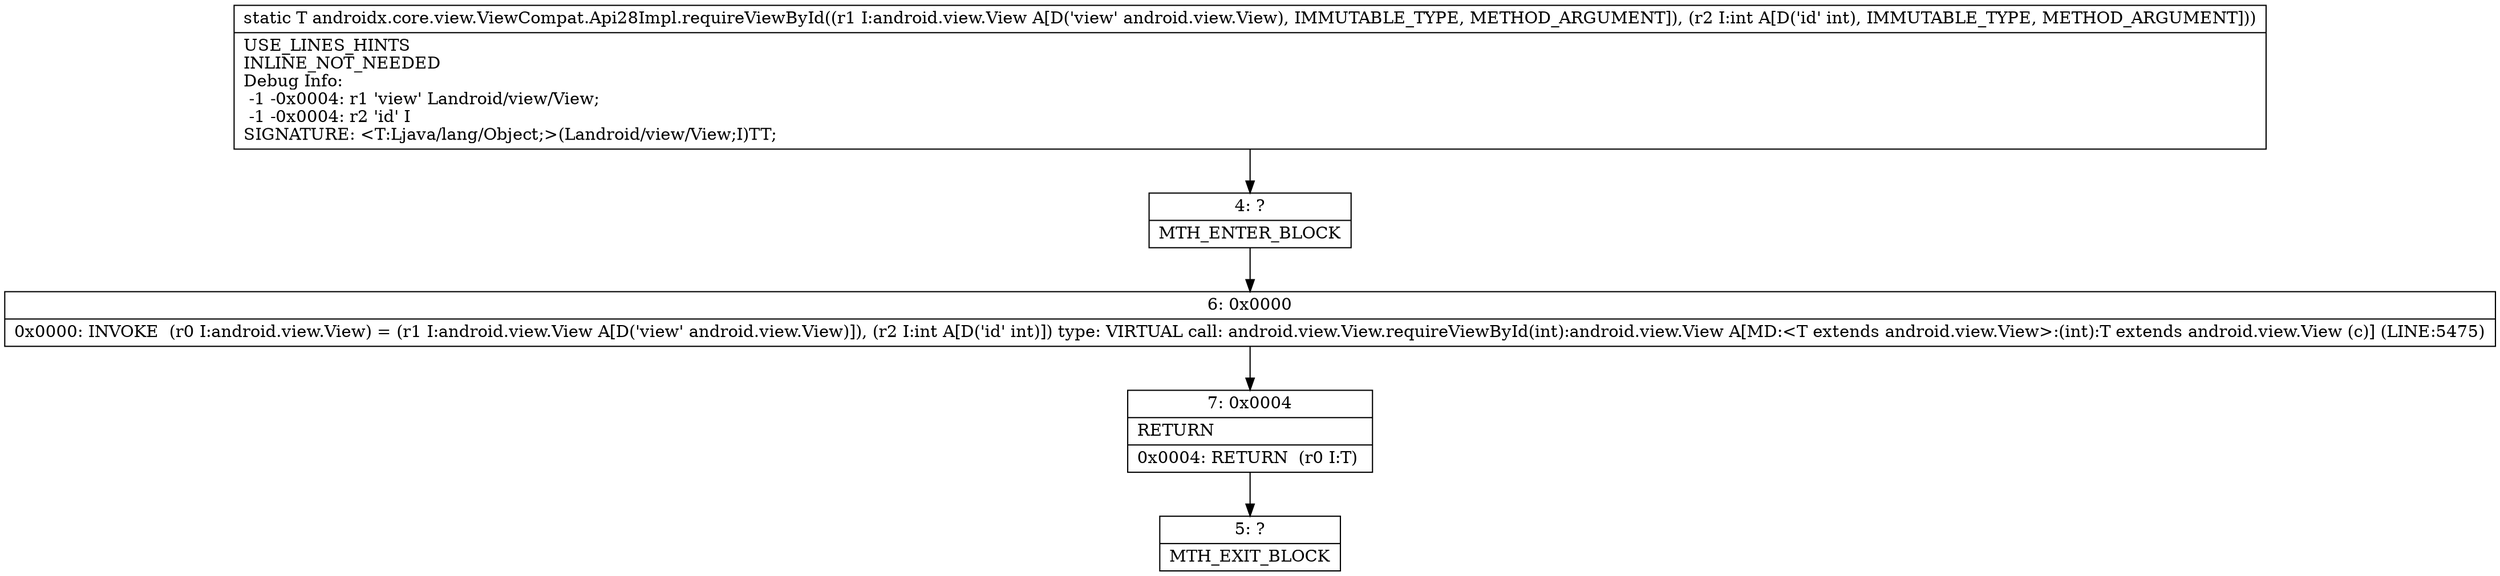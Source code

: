 digraph "CFG forandroidx.core.view.ViewCompat.Api28Impl.requireViewById(Landroid\/view\/View;I)Ljava\/lang\/Object;" {
Node_4 [shape=record,label="{4\:\ ?|MTH_ENTER_BLOCK\l}"];
Node_6 [shape=record,label="{6\:\ 0x0000|0x0000: INVOKE  (r0 I:android.view.View) = (r1 I:android.view.View A[D('view' android.view.View)]), (r2 I:int A[D('id' int)]) type: VIRTUAL call: android.view.View.requireViewById(int):android.view.View A[MD:\<T extends android.view.View\>:(int):T extends android.view.View (c)] (LINE:5475)\l}"];
Node_7 [shape=record,label="{7\:\ 0x0004|RETURN\l|0x0004: RETURN  (r0 I:T) \l}"];
Node_5 [shape=record,label="{5\:\ ?|MTH_EXIT_BLOCK\l}"];
MethodNode[shape=record,label="{static T androidx.core.view.ViewCompat.Api28Impl.requireViewById((r1 I:android.view.View A[D('view' android.view.View), IMMUTABLE_TYPE, METHOD_ARGUMENT]), (r2 I:int A[D('id' int), IMMUTABLE_TYPE, METHOD_ARGUMENT]))  | USE_LINES_HINTS\lINLINE_NOT_NEEDED\lDebug Info:\l  \-1 \-0x0004: r1 'view' Landroid\/view\/View;\l  \-1 \-0x0004: r2 'id' I\lSIGNATURE: \<T:Ljava\/lang\/Object;\>(Landroid\/view\/View;I)TT;\l}"];
MethodNode -> Node_4;Node_4 -> Node_6;
Node_6 -> Node_7;
Node_7 -> Node_5;
}

